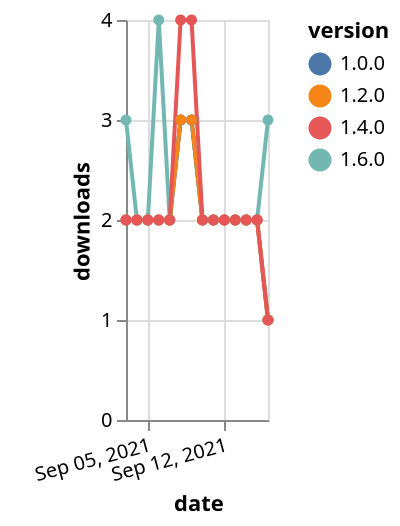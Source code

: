 {"$schema": "https://vega.github.io/schema/vega-lite/v5.json", "description": "A simple bar chart with embedded data.", "data": {"values": [{"date": "2021-09-03", "total": 234, "delta": 3, "version": "1.6.0"}, {"date": "2021-09-04", "total": 236, "delta": 2, "version": "1.6.0"}, {"date": "2021-09-05", "total": 238, "delta": 2, "version": "1.6.0"}, {"date": "2021-09-06", "total": 242, "delta": 4, "version": "1.6.0"}, {"date": "2021-09-07", "total": 244, "delta": 2, "version": "1.6.0"}, {"date": "2021-09-08", "total": 247, "delta": 3, "version": "1.6.0"}, {"date": "2021-09-09", "total": 250, "delta": 3, "version": "1.6.0"}, {"date": "2021-09-10", "total": 252, "delta": 2, "version": "1.6.0"}, {"date": "2021-09-11", "total": 254, "delta": 2, "version": "1.6.0"}, {"date": "2021-09-12", "total": 256, "delta": 2, "version": "1.6.0"}, {"date": "2021-09-13", "total": 258, "delta": 2, "version": "1.6.0"}, {"date": "2021-09-14", "total": 260, "delta": 2, "version": "1.6.0"}, {"date": "2021-09-15", "total": 262, "delta": 2, "version": "1.6.0"}, {"date": "2021-09-16", "total": 265, "delta": 3, "version": "1.6.0"}, {"date": "2021-09-03", "total": 1467, "delta": 2, "version": "1.0.0"}, {"date": "2021-09-04", "total": 1469, "delta": 2, "version": "1.0.0"}, {"date": "2021-09-05", "total": 1471, "delta": 2, "version": "1.0.0"}, {"date": "2021-09-06", "total": 1473, "delta": 2, "version": "1.0.0"}, {"date": "2021-09-07", "total": 1475, "delta": 2, "version": "1.0.0"}, {"date": "2021-09-08", "total": 1478, "delta": 3, "version": "1.0.0"}, {"date": "2021-09-09", "total": 1481, "delta": 3, "version": "1.0.0"}, {"date": "2021-09-10", "total": 1483, "delta": 2, "version": "1.0.0"}, {"date": "2021-09-11", "total": 1485, "delta": 2, "version": "1.0.0"}, {"date": "2021-09-12", "total": 1487, "delta": 2, "version": "1.0.0"}, {"date": "2021-09-13", "total": 1489, "delta": 2, "version": "1.0.0"}, {"date": "2021-09-14", "total": 1491, "delta": 2, "version": "1.0.0"}, {"date": "2021-09-15", "total": 1493, "delta": 2, "version": "1.0.0"}, {"date": "2021-09-16", "total": 1494, "delta": 1, "version": "1.0.0"}, {"date": "2021-09-03", "total": 1009, "delta": 2, "version": "1.2.0"}, {"date": "2021-09-04", "total": 1011, "delta": 2, "version": "1.2.0"}, {"date": "2021-09-05", "total": 1013, "delta": 2, "version": "1.2.0"}, {"date": "2021-09-06", "total": 1015, "delta": 2, "version": "1.2.0"}, {"date": "2021-09-07", "total": 1017, "delta": 2, "version": "1.2.0"}, {"date": "2021-09-08", "total": 1020, "delta": 3, "version": "1.2.0"}, {"date": "2021-09-09", "total": 1023, "delta": 3, "version": "1.2.0"}, {"date": "2021-09-10", "total": 1025, "delta": 2, "version": "1.2.0"}, {"date": "2021-09-11", "total": 1027, "delta": 2, "version": "1.2.0"}, {"date": "2021-09-12", "total": 1029, "delta": 2, "version": "1.2.0"}, {"date": "2021-09-13", "total": 1031, "delta": 2, "version": "1.2.0"}, {"date": "2021-09-14", "total": 1033, "delta": 2, "version": "1.2.0"}, {"date": "2021-09-15", "total": 1035, "delta": 2, "version": "1.2.0"}, {"date": "2021-09-16", "total": 1036, "delta": 1, "version": "1.2.0"}, {"date": "2021-09-03", "total": 724, "delta": 2, "version": "1.4.0"}, {"date": "2021-09-04", "total": 726, "delta": 2, "version": "1.4.0"}, {"date": "2021-09-05", "total": 728, "delta": 2, "version": "1.4.0"}, {"date": "2021-09-06", "total": 730, "delta": 2, "version": "1.4.0"}, {"date": "2021-09-07", "total": 732, "delta": 2, "version": "1.4.0"}, {"date": "2021-09-08", "total": 736, "delta": 4, "version": "1.4.0"}, {"date": "2021-09-09", "total": 740, "delta": 4, "version": "1.4.0"}, {"date": "2021-09-10", "total": 742, "delta": 2, "version": "1.4.0"}, {"date": "2021-09-11", "total": 744, "delta": 2, "version": "1.4.0"}, {"date": "2021-09-12", "total": 746, "delta": 2, "version": "1.4.0"}, {"date": "2021-09-13", "total": 748, "delta": 2, "version": "1.4.0"}, {"date": "2021-09-14", "total": 750, "delta": 2, "version": "1.4.0"}, {"date": "2021-09-15", "total": 752, "delta": 2, "version": "1.4.0"}, {"date": "2021-09-16", "total": 753, "delta": 1, "version": "1.4.0"}]}, "width": "container", "mark": {"type": "line", "point": {"filled": true}}, "encoding": {"x": {"field": "date", "type": "temporal", "timeUnit": "yearmonthdate", "title": "date", "axis": {"labelAngle": -15}}, "y": {"field": "delta", "type": "quantitative", "title": "downloads"}, "color": {"field": "version", "type": "nominal"}, "tooltip": {"field": "delta"}}}